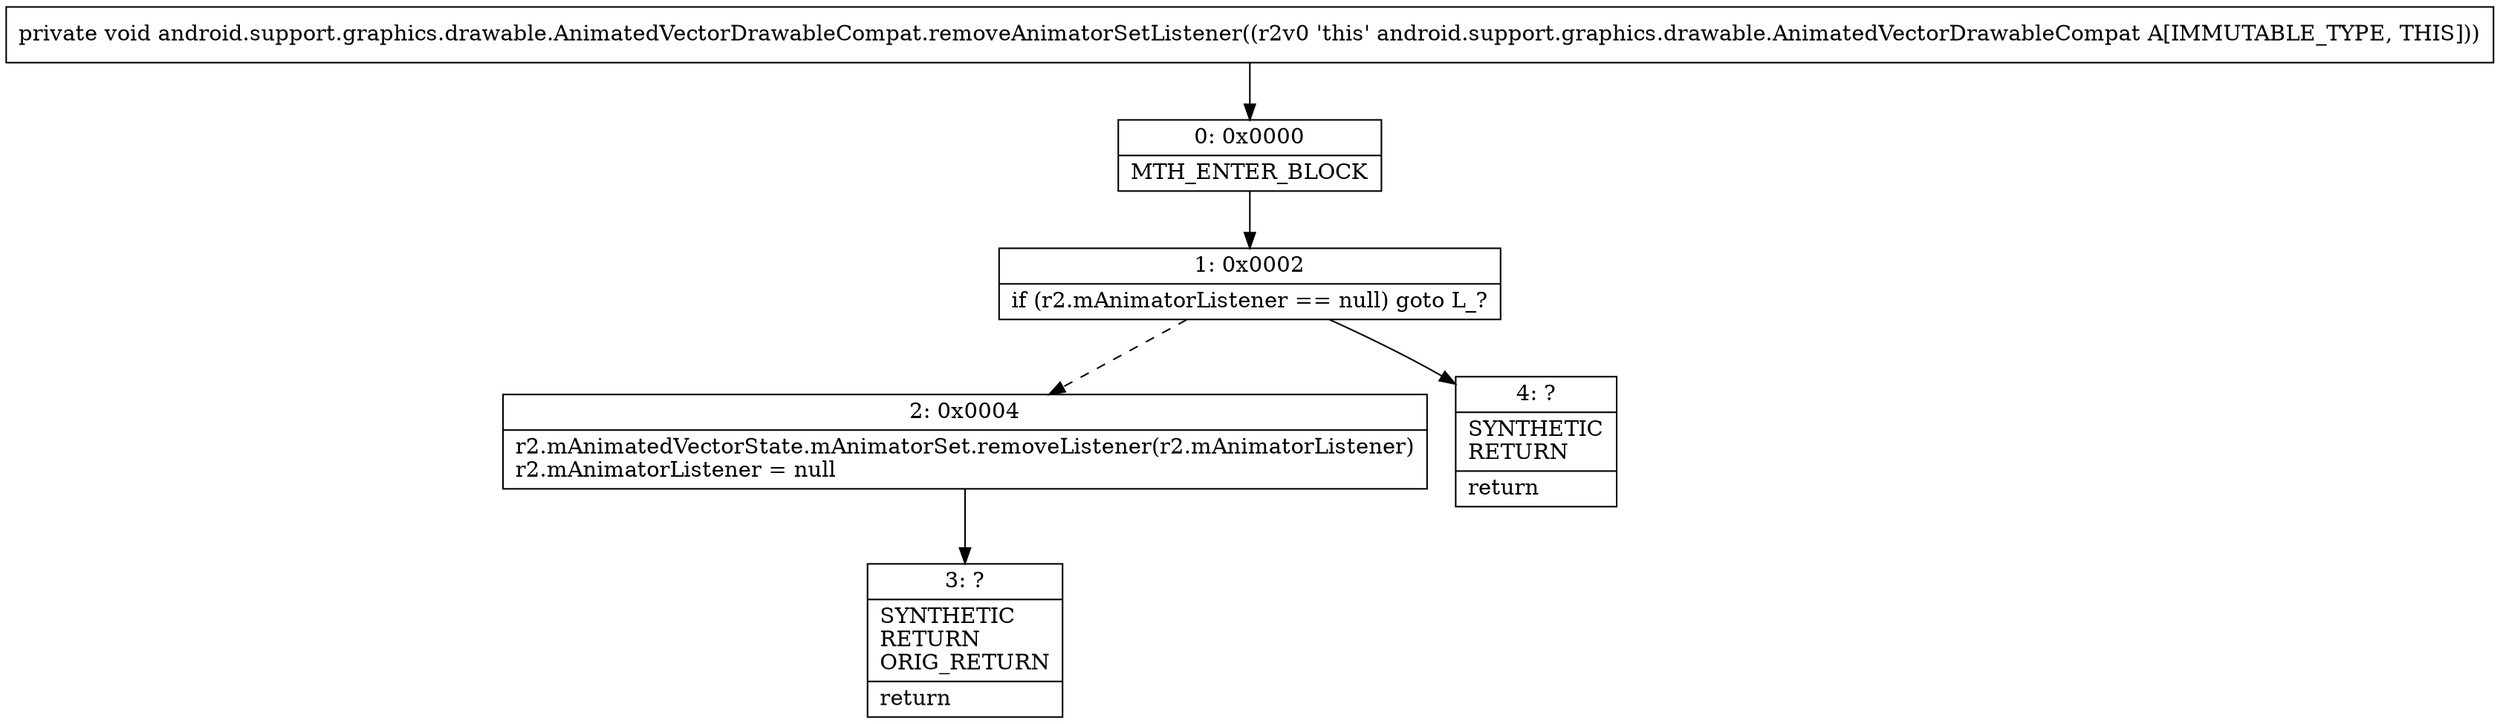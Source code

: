 digraph "CFG forandroid.support.graphics.drawable.AnimatedVectorDrawableCompat.removeAnimatorSetListener()V" {
Node_0 [shape=record,label="{0\:\ 0x0000|MTH_ENTER_BLOCK\l}"];
Node_1 [shape=record,label="{1\:\ 0x0002|if (r2.mAnimatorListener == null) goto L_?\l}"];
Node_2 [shape=record,label="{2\:\ 0x0004|r2.mAnimatedVectorState.mAnimatorSet.removeListener(r2.mAnimatorListener)\lr2.mAnimatorListener = null\l}"];
Node_3 [shape=record,label="{3\:\ ?|SYNTHETIC\lRETURN\lORIG_RETURN\l|return\l}"];
Node_4 [shape=record,label="{4\:\ ?|SYNTHETIC\lRETURN\l|return\l}"];
MethodNode[shape=record,label="{private void android.support.graphics.drawable.AnimatedVectorDrawableCompat.removeAnimatorSetListener((r2v0 'this' android.support.graphics.drawable.AnimatedVectorDrawableCompat A[IMMUTABLE_TYPE, THIS])) }"];
MethodNode -> Node_0;
Node_0 -> Node_1;
Node_1 -> Node_2[style=dashed];
Node_1 -> Node_4;
Node_2 -> Node_3;
}

